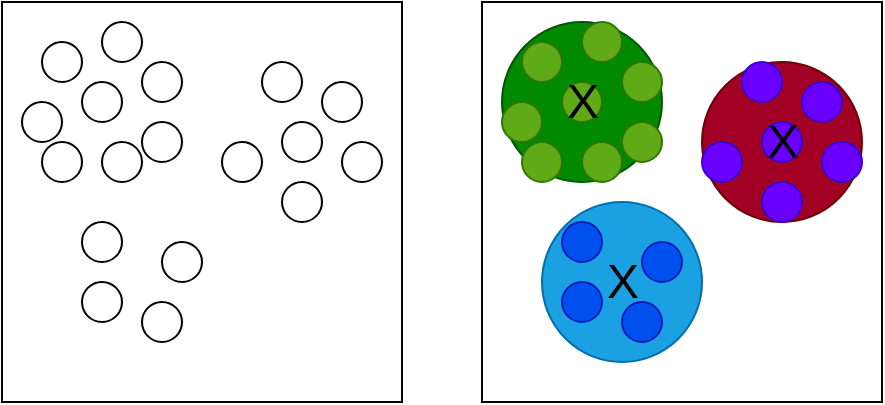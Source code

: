 <mxfile version="27.0.5">
  <diagram name="Página-1" id="JbO09o9j9Fj7lrctlf1M">
    <mxGraphModel dx="1042" dy="567" grid="1" gridSize="10" guides="1" tooltips="1" connect="1" arrows="1" fold="1" page="1" pageScale="1" pageWidth="827" pageHeight="1169" math="0" shadow="0">
      <root>
        <mxCell id="0" />
        <mxCell id="1" parent="0" />
        <mxCell id="sPMFzWnZG7JbAAr80DaE-1" value="" style="whiteSpace=wrap;html=1;aspect=fixed;fillColor=light-dark(#FFFFFF,#F3F3F3);" vertex="1" parent="1">
          <mxGeometry x="190" y="150" width="200" height="200" as="geometry" />
        </mxCell>
        <mxCell id="sPMFzWnZG7JbAAr80DaE-2" value="" style="whiteSpace=wrap;html=1;aspect=fixed;fillColor=light-dark(transparent,#DCDCDC);" vertex="1" parent="1">
          <mxGeometry x="430" y="150" width="200" height="200" as="geometry" />
        </mxCell>
        <mxCell id="sPMFzWnZG7JbAAr80DaE-3" value="" style="ellipse;whiteSpace=wrap;html=1;aspect=fixed;fillColor=#008a00;fontColor=#ffffff;strokeColor=#005700;" vertex="1" parent="1">
          <mxGeometry x="440" y="160" width="80" height="80" as="geometry" />
        </mxCell>
        <mxCell id="sPMFzWnZG7JbAAr80DaE-4" value="" style="ellipse;whiteSpace=wrap;html=1;aspect=fixed;fillColor=#a20025;fontColor=#ffffff;strokeColor=#6F0000;" vertex="1" parent="1">
          <mxGeometry x="540" y="180" width="80" height="80" as="geometry" />
        </mxCell>
        <mxCell id="sPMFzWnZG7JbAAr80DaE-5" value="" style="ellipse;whiteSpace=wrap;html=1;aspect=fixed;fillColor=#1ba1e2;fontColor=#ffffff;strokeColor=#006EAF;" vertex="1" parent="1">
          <mxGeometry x="460" y="250" width="80" height="80" as="geometry" />
        </mxCell>
        <mxCell id="sPMFzWnZG7JbAAr80DaE-7" value="" style="ellipse;whiteSpace=wrap;html=1;aspect=fixed;fillColor=#0050ef;fontColor=#ffffff;strokeColor=#001DBC;" vertex="1" parent="1">
          <mxGeometry x="470" y="260" width="20" height="20" as="geometry" />
        </mxCell>
        <mxCell id="sPMFzWnZG7JbAAr80DaE-13" value="" style="ellipse;whiteSpace=wrap;html=1;aspect=fixed;fillColor=#0050ef;fontColor=#ffffff;strokeColor=#001DBC;" vertex="1" parent="1">
          <mxGeometry x="510" y="270" width="20" height="20" as="geometry" />
        </mxCell>
        <mxCell id="sPMFzWnZG7JbAAr80DaE-14" value="" style="ellipse;whiteSpace=wrap;html=1;aspect=fixed;fillColor=#0050ef;fontColor=#ffffff;strokeColor=#001DBC;" vertex="1" parent="1">
          <mxGeometry x="470" y="290" width="20" height="20" as="geometry" />
        </mxCell>
        <mxCell id="sPMFzWnZG7JbAAr80DaE-15" value="" style="ellipse;whiteSpace=wrap;html=1;aspect=fixed;fillColor=#0050ef;fontColor=#ffffff;strokeColor=#001DBC;" vertex="1" parent="1">
          <mxGeometry x="500" y="300" width="20" height="20" as="geometry" />
        </mxCell>
        <mxCell id="sPMFzWnZG7JbAAr80DaE-16" value="" style="ellipse;whiteSpace=wrap;html=1;aspect=fixed;fillColor=#6a00ff;fontColor=#ffffff;strokeColor=#3700CC;" vertex="1" parent="1">
          <mxGeometry x="560" y="180" width="20" height="20" as="geometry" />
        </mxCell>
        <mxCell id="sPMFzWnZG7JbAAr80DaE-17" value="" style="ellipse;whiteSpace=wrap;html=1;aspect=fixed;fillColor=#6a00ff;fontColor=#ffffff;strokeColor=#3700CC;" vertex="1" parent="1">
          <mxGeometry x="540" y="220" width="20" height="20" as="geometry" />
        </mxCell>
        <mxCell id="sPMFzWnZG7JbAAr80DaE-18" value="" style="ellipse;whiteSpace=wrap;html=1;aspect=fixed;fillColor=#6a00ff;fontColor=#ffffff;strokeColor=#3700CC;" vertex="1" parent="1">
          <mxGeometry x="590" y="190" width="20" height="20" as="geometry" />
        </mxCell>
        <mxCell id="sPMFzWnZG7JbAAr80DaE-19" value="" style="ellipse;whiteSpace=wrap;html=1;aspect=fixed;fillColor=#6a00ff;fontColor=#ffffff;strokeColor=#3700CC;" vertex="1" parent="1">
          <mxGeometry x="570" y="240" width="20" height="20" as="geometry" />
        </mxCell>
        <mxCell id="sPMFzWnZG7JbAAr80DaE-20" value="" style="ellipse;whiteSpace=wrap;html=1;aspect=fixed;fillColor=#6a00ff;fontColor=#ffffff;strokeColor=#3700CC;" vertex="1" parent="1">
          <mxGeometry x="600" y="220" width="20" height="20" as="geometry" />
        </mxCell>
        <mxCell id="sPMFzWnZG7JbAAr80DaE-21" value="" style="ellipse;whiteSpace=wrap;html=1;aspect=fixed;fillColor=#6a00ff;fontColor=#ffffff;strokeColor=#3700CC;" vertex="1" parent="1">
          <mxGeometry x="570" y="210" width="20" height="20" as="geometry" />
        </mxCell>
        <mxCell id="sPMFzWnZG7JbAAr80DaE-22" value="" style="ellipse;whiteSpace=wrap;html=1;aspect=fixed;fillColor=#60a917;fontColor=#ffffff;strokeColor=#2D7600;" vertex="1" parent="1">
          <mxGeometry x="500" y="210" width="20" height="20" as="geometry" />
        </mxCell>
        <mxCell id="sPMFzWnZG7JbAAr80DaE-23" value="" style="ellipse;whiteSpace=wrap;html=1;aspect=fixed;fillColor=#60a917;fontColor=#ffffff;strokeColor=#2D7600;" vertex="1" parent="1">
          <mxGeometry x="500" y="180" width="20" height="20" as="geometry" />
        </mxCell>
        <mxCell id="sPMFzWnZG7JbAAr80DaE-24" value="" style="ellipse;whiteSpace=wrap;html=1;aspect=fixed;fillColor=#60a917;fontColor=#ffffff;strokeColor=#2D7600;" vertex="1" parent="1">
          <mxGeometry x="480" y="160" width="20" height="20" as="geometry" />
        </mxCell>
        <mxCell id="sPMFzWnZG7JbAAr80DaE-25" value="" style="ellipse;whiteSpace=wrap;html=1;aspect=fixed;fillColor=#60a917;fontColor=#ffffff;strokeColor=#2D7600;" vertex="1" parent="1">
          <mxGeometry x="450" y="170" width="20" height="20" as="geometry" />
        </mxCell>
        <mxCell id="sPMFzWnZG7JbAAr80DaE-26" value="" style="ellipse;whiteSpace=wrap;html=1;aspect=fixed;fillColor=#60a917;fontColor=#ffffff;strokeColor=#2D7600;" vertex="1" parent="1">
          <mxGeometry x="470" y="190" width="20" height="20" as="geometry" />
        </mxCell>
        <mxCell id="sPMFzWnZG7JbAAr80DaE-27" value="" style="ellipse;whiteSpace=wrap;html=1;aspect=fixed;fillColor=#60a917;fontColor=#ffffff;strokeColor=#2D7600;" vertex="1" parent="1">
          <mxGeometry x="440" y="200" width="20" height="20" as="geometry" />
        </mxCell>
        <mxCell id="sPMFzWnZG7JbAAr80DaE-28" value="" style="ellipse;whiteSpace=wrap;html=1;aspect=fixed;fillColor=#60a917;fontColor=#ffffff;strokeColor=#2D7600;" vertex="1" parent="1">
          <mxGeometry x="450" y="220" width="20" height="20" as="geometry" />
        </mxCell>
        <mxCell id="sPMFzWnZG7JbAAr80DaE-29" value="" style="ellipse;whiteSpace=wrap;html=1;aspect=fixed;fillColor=#60a917;fontColor=#ffffff;strokeColor=#2D7600;" vertex="1" parent="1">
          <mxGeometry x="480" y="220" width="20" height="20" as="geometry" />
        </mxCell>
        <mxCell id="sPMFzWnZG7JbAAr80DaE-31" value="&lt;span style=&quot;font-size: 24px;&quot;&gt;X&lt;/span&gt;" style="text;html=1;align=center;verticalAlign=middle;resizable=0;points=[];autosize=1;strokeColor=none;fillColor=none;" vertex="1" parent="1">
          <mxGeometry x="460" y="180" width="40" height="40" as="geometry" />
        </mxCell>
        <mxCell id="sPMFzWnZG7JbAAr80DaE-34" value="&lt;span style=&quot;font-size: 24px;&quot;&gt;X&lt;/span&gt;" style="text;html=1;align=center;verticalAlign=middle;resizable=0;points=[];autosize=1;strokeColor=none;fillColor=none;" vertex="1" parent="1">
          <mxGeometry x="560" y="200" width="40" height="40" as="geometry" />
        </mxCell>
        <mxCell id="sPMFzWnZG7JbAAr80DaE-35" value="&lt;span style=&quot;font-size: 24px;&quot;&gt;X&lt;/span&gt;" style="text;html=1;align=center;verticalAlign=middle;resizable=0;points=[];autosize=1;strokeColor=none;fillColor=none;" vertex="1" parent="1">
          <mxGeometry x="480" y="270" width="40" height="40" as="geometry" />
        </mxCell>
        <mxCell id="sPMFzWnZG7JbAAr80DaE-39" value="" style="ellipse;whiteSpace=wrap;html=1;aspect=fixed;" vertex="1" parent="1">
          <mxGeometry x="230" y="260" width="20" height="20" as="geometry" />
        </mxCell>
        <mxCell id="sPMFzWnZG7JbAAr80DaE-40" value="" style="ellipse;whiteSpace=wrap;html=1;aspect=fixed;" vertex="1" parent="1">
          <mxGeometry x="270" y="270" width="20" height="20" as="geometry" />
        </mxCell>
        <mxCell id="sPMFzWnZG7JbAAr80DaE-41" value="" style="ellipse;whiteSpace=wrap;html=1;aspect=fixed;" vertex="1" parent="1">
          <mxGeometry x="230" y="290" width="20" height="20" as="geometry" />
        </mxCell>
        <mxCell id="sPMFzWnZG7JbAAr80DaE-42" value="" style="ellipse;whiteSpace=wrap;html=1;aspect=fixed;" vertex="1" parent="1">
          <mxGeometry x="260" y="300" width="20" height="20" as="geometry" />
        </mxCell>
        <mxCell id="sPMFzWnZG7JbAAr80DaE-43" value="" style="ellipse;whiteSpace=wrap;html=1;aspect=fixed;" vertex="1" parent="1">
          <mxGeometry x="320" y="180" width="20" height="20" as="geometry" />
        </mxCell>
        <mxCell id="sPMFzWnZG7JbAAr80DaE-44" value="" style="ellipse;whiteSpace=wrap;html=1;aspect=fixed;" vertex="1" parent="1">
          <mxGeometry x="300" y="220" width="20" height="20" as="geometry" />
        </mxCell>
        <mxCell id="sPMFzWnZG7JbAAr80DaE-45" value="" style="ellipse;whiteSpace=wrap;html=1;aspect=fixed;" vertex="1" parent="1">
          <mxGeometry x="350" y="190" width="20" height="20" as="geometry" />
        </mxCell>
        <mxCell id="sPMFzWnZG7JbAAr80DaE-46" value="" style="ellipse;whiteSpace=wrap;html=1;aspect=fixed;" vertex="1" parent="1">
          <mxGeometry x="330" y="240" width="20" height="20" as="geometry" />
        </mxCell>
        <mxCell id="sPMFzWnZG7JbAAr80DaE-47" value="" style="ellipse;whiteSpace=wrap;html=1;aspect=fixed;" vertex="1" parent="1">
          <mxGeometry x="360" y="220" width="20" height="20" as="geometry" />
        </mxCell>
        <mxCell id="sPMFzWnZG7JbAAr80DaE-48" value="" style="ellipse;whiteSpace=wrap;html=1;aspect=fixed;" vertex="1" parent="1">
          <mxGeometry x="330" y="210" width="20" height="20" as="geometry" />
        </mxCell>
        <mxCell id="sPMFzWnZG7JbAAr80DaE-49" value="" style="ellipse;whiteSpace=wrap;html=1;aspect=fixed;" vertex="1" parent="1">
          <mxGeometry x="260" y="210" width="20" height="20" as="geometry" />
        </mxCell>
        <mxCell id="sPMFzWnZG7JbAAr80DaE-50" value="" style="ellipse;whiteSpace=wrap;html=1;aspect=fixed;" vertex="1" parent="1">
          <mxGeometry x="260" y="180" width="20" height="20" as="geometry" />
        </mxCell>
        <mxCell id="sPMFzWnZG7JbAAr80DaE-51" value="" style="ellipse;whiteSpace=wrap;html=1;aspect=fixed;" vertex="1" parent="1">
          <mxGeometry x="240" y="160" width="20" height="20" as="geometry" />
        </mxCell>
        <mxCell id="sPMFzWnZG7JbAAr80DaE-52" value="" style="ellipse;whiteSpace=wrap;html=1;aspect=fixed;" vertex="1" parent="1">
          <mxGeometry x="210" y="170" width="20" height="20" as="geometry" />
        </mxCell>
        <mxCell id="sPMFzWnZG7JbAAr80DaE-53" value="" style="ellipse;whiteSpace=wrap;html=1;aspect=fixed;" vertex="1" parent="1">
          <mxGeometry x="230" y="190" width="20" height="20" as="geometry" />
        </mxCell>
        <mxCell id="sPMFzWnZG7JbAAr80DaE-54" value="" style="ellipse;whiteSpace=wrap;html=1;aspect=fixed;" vertex="1" parent="1">
          <mxGeometry x="200" y="200" width="20" height="20" as="geometry" />
        </mxCell>
        <mxCell id="sPMFzWnZG7JbAAr80DaE-55" value="" style="ellipse;whiteSpace=wrap;html=1;aspect=fixed;" vertex="1" parent="1">
          <mxGeometry x="210" y="220" width="20" height="20" as="geometry" />
        </mxCell>
        <mxCell id="sPMFzWnZG7JbAAr80DaE-56" value="" style="ellipse;whiteSpace=wrap;html=1;aspect=fixed;" vertex="1" parent="1">
          <mxGeometry x="240" y="220" width="20" height="20" as="geometry" />
        </mxCell>
      </root>
    </mxGraphModel>
  </diagram>
</mxfile>
